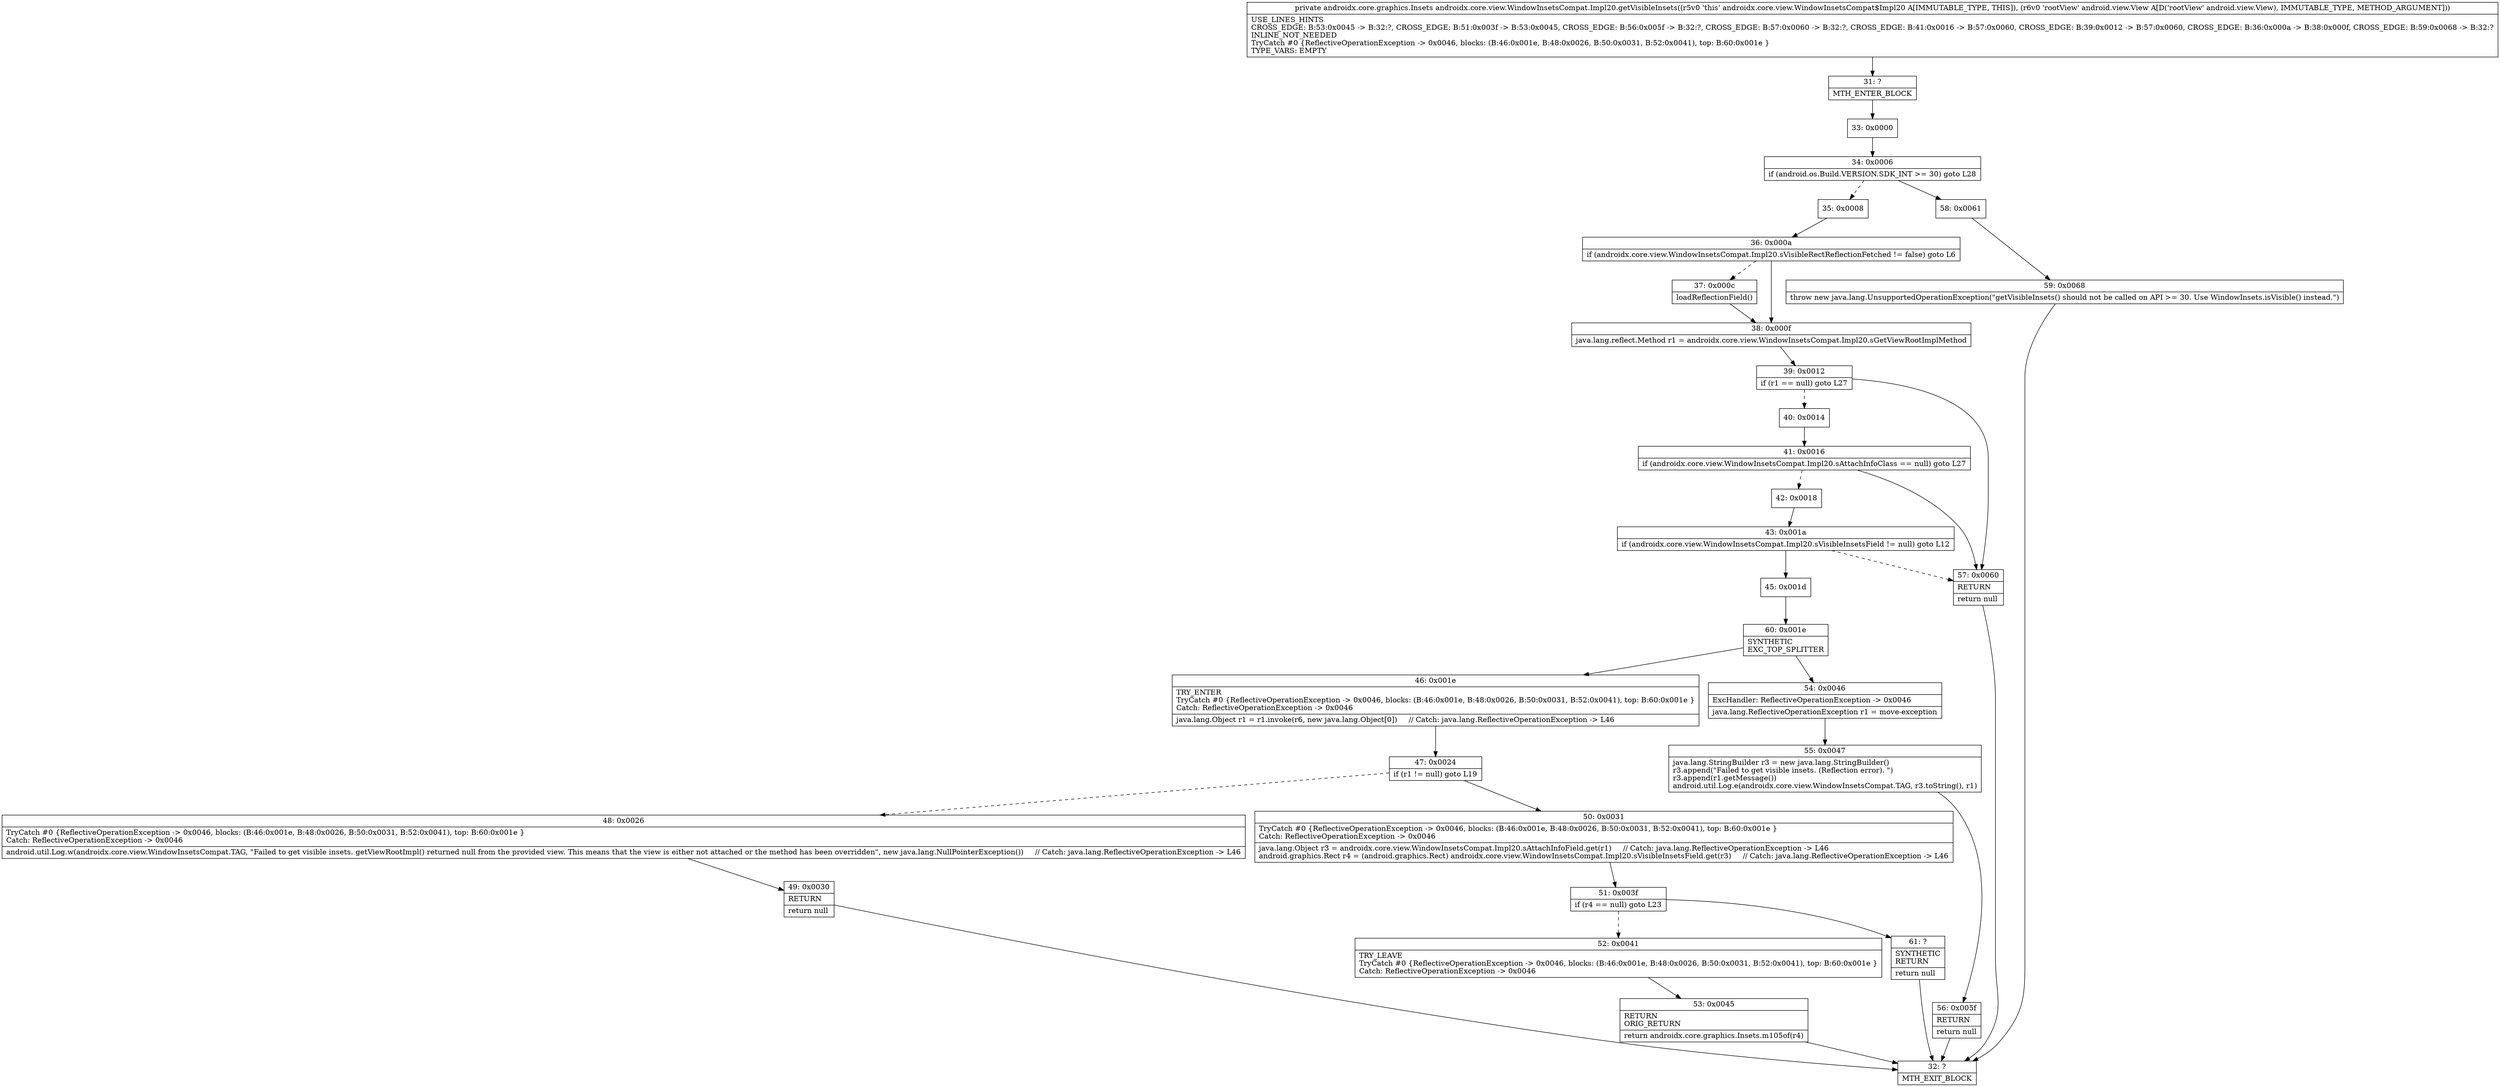 digraph "CFG forandroidx.core.view.WindowInsetsCompat.Impl20.getVisibleInsets(Landroid\/view\/View;)Landroidx\/core\/graphics\/Insets;" {
Node_31 [shape=record,label="{31\:\ ?|MTH_ENTER_BLOCK\l}"];
Node_33 [shape=record,label="{33\:\ 0x0000}"];
Node_34 [shape=record,label="{34\:\ 0x0006|if (android.os.Build.VERSION.SDK_INT \>= 30) goto L28\l}"];
Node_35 [shape=record,label="{35\:\ 0x0008}"];
Node_36 [shape=record,label="{36\:\ 0x000a|if (androidx.core.view.WindowInsetsCompat.Impl20.sVisibleRectReflectionFetched != false) goto L6\l}"];
Node_37 [shape=record,label="{37\:\ 0x000c|loadReflectionField()\l}"];
Node_38 [shape=record,label="{38\:\ 0x000f|java.lang.reflect.Method r1 = androidx.core.view.WindowInsetsCompat.Impl20.sGetViewRootImplMethod\l}"];
Node_39 [shape=record,label="{39\:\ 0x0012|if (r1 == null) goto L27\l}"];
Node_40 [shape=record,label="{40\:\ 0x0014}"];
Node_41 [shape=record,label="{41\:\ 0x0016|if (androidx.core.view.WindowInsetsCompat.Impl20.sAttachInfoClass == null) goto L27\l}"];
Node_42 [shape=record,label="{42\:\ 0x0018}"];
Node_43 [shape=record,label="{43\:\ 0x001a|if (androidx.core.view.WindowInsetsCompat.Impl20.sVisibleInsetsField != null) goto L12\l}"];
Node_45 [shape=record,label="{45\:\ 0x001d}"];
Node_60 [shape=record,label="{60\:\ 0x001e|SYNTHETIC\lEXC_TOP_SPLITTER\l}"];
Node_46 [shape=record,label="{46\:\ 0x001e|TRY_ENTER\lTryCatch #0 \{ReflectiveOperationException \-\> 0x0046, blocks: (B:46:0x001e, B:48:0x0026, B:50:0x0031, B:52:0x0041), top: B:60:0x001e \}\lCatch: ReflectiveOperationException \-\> 0x0046\l|java.lang.Object r1 = r1.invoke(r6, new java.lang.Object[0])     \/\/ Catch: java.lang.ReflectiveOperationException \-\> L46\l}"];
Node_47 [shape=record,label="{47\:\ 0x0024|if (r1 != null) goto L19\l}"];
Node_48 [shape=record,label="{48\:\ 0x0026|TryCatch #0 \{ReflectiveOperationException \-\> 0x0046, blocks: (B:46:0x001e, B:48:0x0026, B:50:0x0031, B:52:0x0041), top: B:60:0x001e \}\lCatch: ReflectiveOperationException \-\> 0x0046\l|android.util.Log.w(androidx.core.view.WindowInsetsCompat.TAG, \"Failed to get visible insets. getViewRootImpl() returned null from the provided view. This means that the view is either not attached or the method has been overridden\", new java.lang.NullPointerException())     \/\/ Catch: java.lang.ReflectiveOperationException \-\> L46\l}"];
Node_49 [shape=record,label="{49\:\ 0x0030|RETURN\l|return null\l}"];
Node_32 [shape=record,label="{32\:\ ?|MTH_EXIT_BLOCK\l}"];
Node_50 [shape=record,label="{50\:\ 0x0031|TryCatch #0 \{ReflectiveOperationException \-\> 0x0046, blocks: (B:46:0x001e, B:48:0x0026, B:50:0x0031, B:52:0x0041), top: B:60:0x001e \}\lCatch: ReflectiveOperationException \-\> 0x0046\l|java.lang.Object r3 = androidx.core.view.WindowInsetsCompat.Impl20.sAttachInfoField.get(r1)     \/\/ Catch: java.lang.ReflectiveOperationException \-\> L46\landroid.graphics.Rect r4 = (android.graphics.Rect) androidx.core.view.WindowInsetsCompat.Impl20.sVisibleInsetsField.get(r3)     \/\/ Catch: java.lang.ReflectiveOperationException \-\> L46\l}"];
Node_51 [shape=record,label="{51\:\ 0x003f|if (r4 == null) goto L23\l}"];
Node_52 [shape=record,label="{52\:\ 0x0041|TRY_LEAVE\lTryCatch #0 \{ReflectiveOperationException \-\> 0x0046, blocks: (B:46:0x001e, B:48:0x0026, B:50:0x0031, B:52:0x0041), top: B:60:0x001e \}\lCatch: ReflectiveOperationException \-\> 0x0046\l}"];
Node_53 [shape=record,label="{53\:\ 0x0045|RETURN\lORIG_RETURN\l|return androidx.core.graphics.Insets.m105of(r4)\l}"];
Node_61 [shape=record,label="{61\:\ ?|SYNTHETIC\lRETURN\l|return null\l}"];
Node_54 [shape=record,label="{54\:\ 0x0046|ExcHandler: ReflectiveOperationException \-\> 0x0046\l|java.lang.ReflectiveOperationException r1 = move\-exception\l}"];
Node_55 [shape=record,label="{55\:\ 0x0047|java.lang.StringBuilder r3 = new java.lang.StringBuilder()\lr3.append(\"Failed to get visible insets. (Reflection error). \")\lr3.append(r1.getMessage())\landroid.util.Log.e(androidx.core.view.WindowInsetsCompat.TAG, r3.toString(), r1)\l}"];
Node_56 [shape=record,label="{56\:\ 0x005f|RETURN\l|return null\l}"];
Node_57 [shape=record,label="{57\:\ 0x0060|RETURN\l|return null\l}"];
Node_58 [shape=record,label="{58\:\ 0x0061}"];
Node_59 [shape=record,label="{59\:\ 0x0068|throw new java.lang.UnsupportedOperationException(\"getVisibleInsets() should not be called on API \>= 30. Use WindowInsets.isVisible() instead.\")\l}"];
MethodNode[shape=record,label="{private androidx.core.graphics.Insets androidx.core.view.WindowInsetsCompat.Impl20.getVisibleInsets((r5v0 'this' androidx.core.view.WindowInsetsCompat$Impl20 A[IMMUTABLE_TYPE, THIS]), (r6v0 'rootView' android.view.View A[D('rootView' android.view.View), IMMUTABLE_TYPE, METHOD_ARGUMENT]))  | USE_LINES_HINTS\lCROSS_EDGE: B:53:0x0045 \-\> B:32:?, CROSS_EDGE: B:51:0x003f \-\> B:53:0x0045, CROSS_EDGE: B:56:0x005f \-\> B:32:?, CROSS_EDGE: B:57:0x0060 \-\> B:32:?, CROSS_EDGE: B:41:0x0016 \-\> B:57:0x0060, CROSS_EDGE: B:39:0x0012 \-\> B:57:0x0060, CROSS_EDGE: B:36:0x000a \-\> B:38:0x000f, CROSS_EDGE: B:59:0x0068 \-\> B:32:?\lINLINE_NOT_NEEDED\lTryCatch #0 \{ReflectiveOperationException \-\> 0x0046, blocks: (B:46:0x001e, B:48:0x0026, B:50:0x0031, B:52:0x0041), top: B:60:0x001e \}\lTYPE_VARS: EMPTY\l}"];
MethodNode -> Node_31;Node_31 -> Node_33;
Node_33 -> Node_34;
Node_34 -> Node_35[style=dashed];
Node_34 -> Node_58;
Node_35 -> Node_36;
Node_36 -> Node_37[style=dashed];
Node_36 -> Node_38;
Node_37 -> Node_38;
Node_38 -> Node_39;
Node_39 -> Node_40[style=dashed];
Node_39 -> Node_57;
Node_40 -> Node_41;
Node_41 -> Node_42[style=dashed];
Node_41 -> Node_57;
Node_42 -> Node_43;
Node_43 -> Node_45;
Node_43 -> Node_57[style=dashed];
Node_45 -> Node_60;
Node_60 -> Node_46;
Node_60 -> Node_54;
Node_46 -> Node_47;
Node_47 -> Node_48[style=dashed];
Node_47 -> Node_50;
Node_48 -> Node_49;
Node_49 -> Node_32;
Node_50 -> Node_51;
Node_51 -> Node_52[style=dashed];
Node_51 -> Node_61;
Node_52 -> Node_53;
Node_53 -> Node_32;
Node_61 -> Node_32;
Node_54 -> Node_55;
Node_55 -> Node_56;
Node_56 -> Node_32;
Node_57 -> Node_32;
Node_58 -> Node_59;
Node_59 -> Node_32;
}

